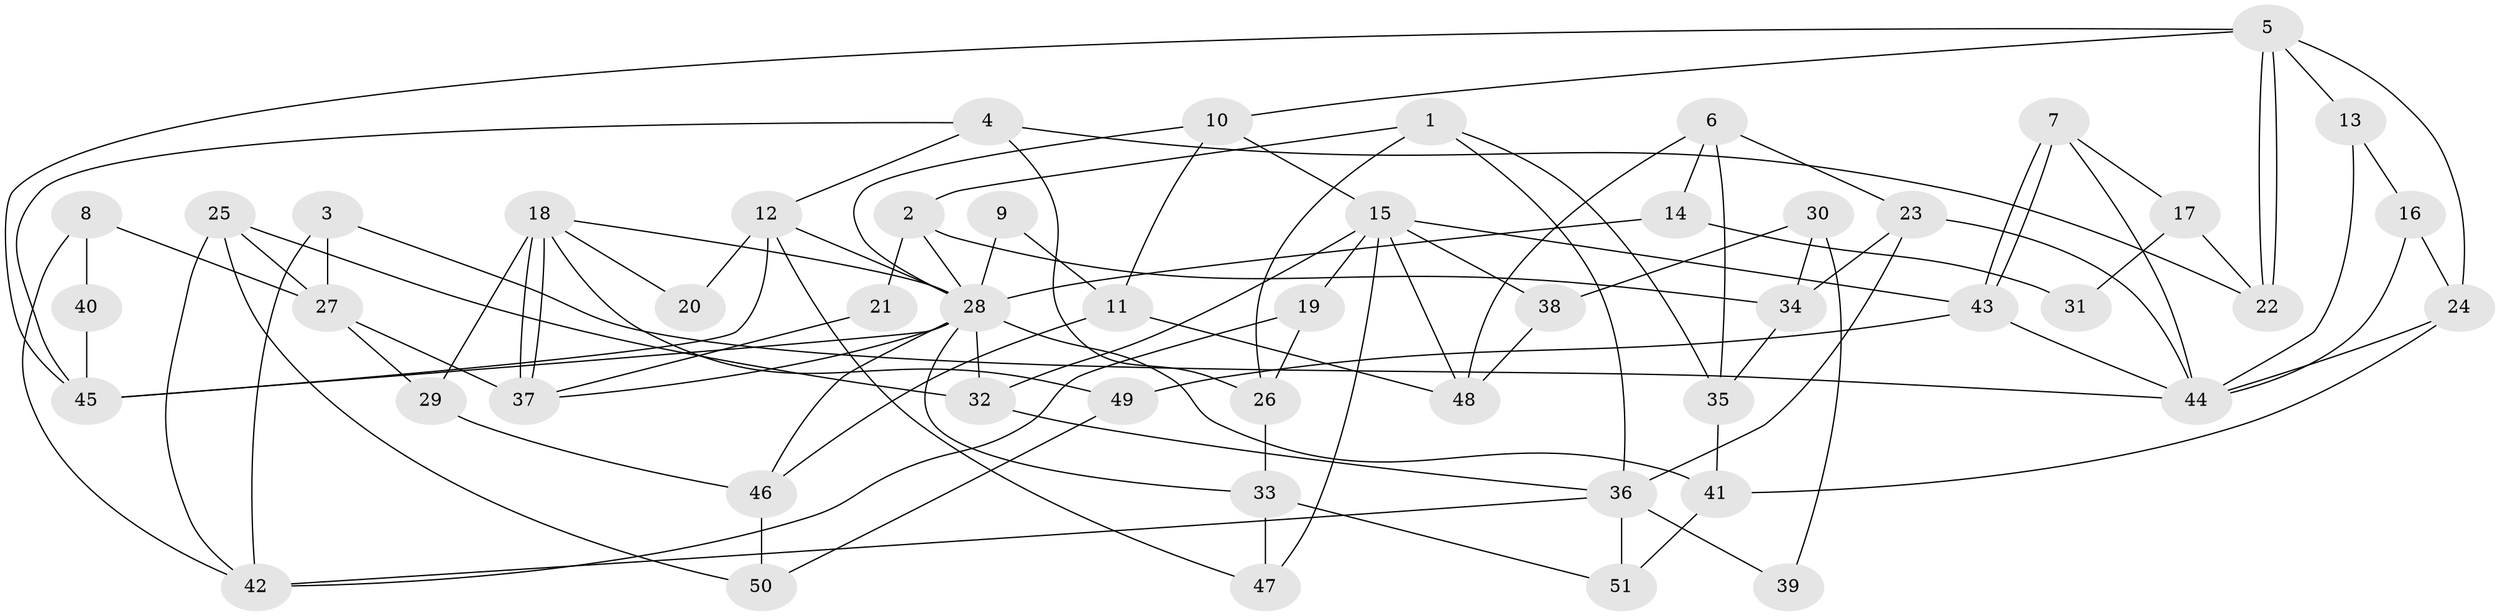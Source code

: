 // coarse degree distribution, {8: 0.11764705882352941, 4: 0.23529411764705882, 7: 0.11764705882352941, 2: 0.058823529411764705, 6: 0.058823529411764705, 5: 0.29411764705882354, 9: 0.058823529411764705, 10: 0.058823529411764705}
// Generated by graph-tools (version 1.1) at 2025/51/03/04/25 22:51:21]
// undirected, 51 vertices, 102 edges
graph export_dot {
  node [color=gray90,style=filled];
  1;
  2;
  3;
  4;
  5;
  6;
  7;
  8;
  9;
  10;
  11;
  12;
  13;
  14;
  15;
  16;
  17;
  18;
  19;
  20;
  21;
  22;
  23;
  24;
  25;
  26;
  27;
  28;
  29;
  30;
  31;
  32;
  33;
  34;
  35;
  36;
  37;
  38;
  39;
  40;
  41;
  42;
  43;
  44;
  45;
  46;
  47;
  48;
  49;
  50;
  51;
  1 -- 36;
  1 -- 26;
  1 -- 2;
  1 -- 35;
  2 -- 28;
  2 -- 21;
  2 -- 34;
  3 -- 44;
  3 -- 42;
  3 -- 27;
  4 -- 12;
  4 -- 45;
  4 -- 22;
  4 -- 26;
  5 -- 10;
  5 -- 22;
  5 -- 22;
  5 -- 13;
  5 -- 24;
  5 -- 45;
  6 -- 35;
  6 -- 23;
  6 -- 14;
  6 -- 48;
  7 -- 43;
  7 -- 43;
  7 -- 44;
  7 -- 17;
  8 -- 42;
  8 -- 27;
  8 -- 40;
  9 -- 28;
  9 -- 11;
  10 -- 15;
  10 -- 28;
  10 -- 11;
  11 -- 48;
  11 -- 46;
  12 -- 28;
  12 -- 45;
  12 -- 20;
  12 -- 47;
  13 -- 16;
  13 -- 44;
  14 -- 28;
  14 -- 31;
  15 -- 47;
  15 -- 32;
  15 -- 19;
  15 -- 38;
  15 -- 43;
  15 -- 48;
  16 -- 44;
  16 -- 24;
  17 -- 22;
  17 -- 31;
  18 -- 49;
  18 -- 37;
  18 -- 37;
  18 -- 20;
  18 -- 28;
  18 -- 29;
  19 -- 26;
  19 -- 42;
  21 -- 37;
  23 -- 34;
  23 -- 44;
  23 -- 36;
  24 -- 44;
  24 -- 41;
  25 -- 32;
  25 -- 27;
  25 -- 42;
  25 -- 50;
  26 -- 33;
  27 -- 29;
  27 -- 37;
  28 -- 37;
  28 -- 32;
  28 -- 33;
  28 -- 41;
  28 -- 45;
  28 -- 46;
  29 -- 46;
  30 -- 38;
  30 -- 34;
  30 -- 39;
  32 -- 36;
  33 -- 51;
  33 -- 47;
  34 -- 35;
  35 -- 41;
  36 -- 42;
  36 -- 39;
  36 -- 51;
  38 -- 48;
  40 -- 45;
  41 -- 51;
  43 -- 44;
  43 -- 49;
  46 -- 50;
  49 -- 50;
}
